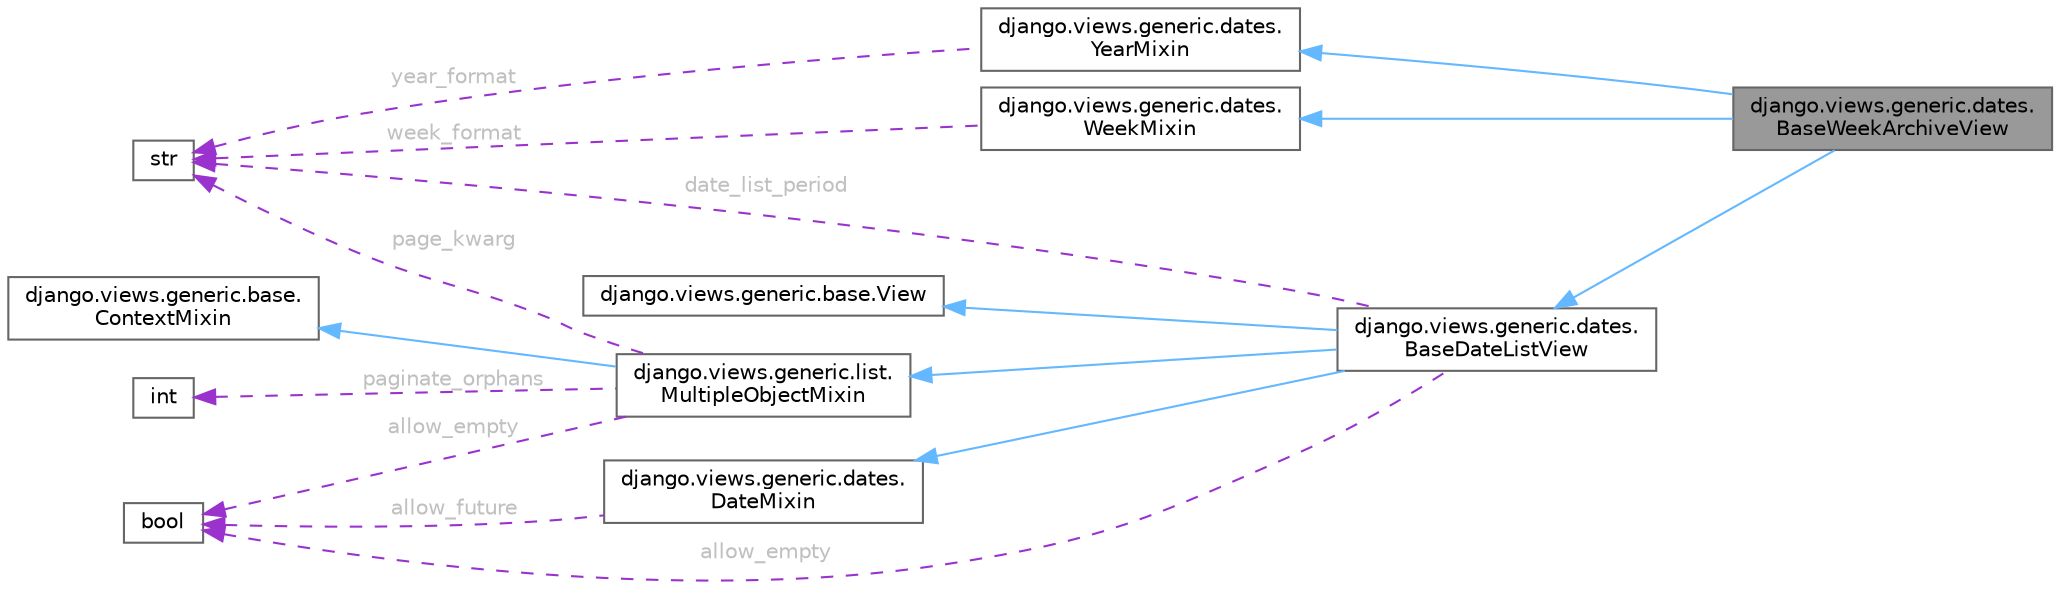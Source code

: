 digraph "django.views.generic.dates.BaseWeekArchiveView"
{
 // LATEX_PDF_SIZE
  bgcolor="transparent";
  edge [fontname=Helvetica,fontsize=10,labelfontname=Helvetica,labelfontsize=10];
  node [fontname=Helvetica,fontsize=10,shape=box,height=0.2,width=0.4];
  rankdir="LR";
  Node1 [id="Node000001",label="django.views.generic.dates.\lBaseWeekArchiveView",height=0.2,width=0.4,color="gray40", fillcolor="grey60", style="filled", fontcolor="black",tooltip=" "];
  Node2 -> Node1 [id="edge16_Node000001_Node000002",dir="back",color="steelblue1",style="solid",tooltip=" "];
  Node2 [id="Node000002",label="django.views.generic.dates.\lYearMixin",height=0.2,width=0.4,color="gray40", fillcolor="white", style="filled",URL="$classdjango_1_1views_1_1generic_1_1dates_1_1YearMixin.html",tooltip=" "];
  Node3 -> Node2 [id="edge17_Node000002_Node000003",dir="back",color="darkorchid3",style="dashed",tooltip=" ",label=" year_format",fontcolor="grey" ];
  Node3 [id="Node000003",label="str",height=0.2,width=0.4,color="gray40", fillcolor="white", style="filled",tooltip=" "];
  Node4 -> Node1 [id="edge18_Node000001_Node000004",dir="back",color="steelblue1",style="solid",tooltip=" "];
  Node4 [id="Node000004",label="django.views.generic.dates.\lWeekMixin",height=0.2,width=0.4,color="gray40", fillcolor="white", style="filled",URL="$classdjango_1_1views_1_1generic_1_1dates_1_1WeekMixin.html",tooltip=" "];
  Node3 -> Node4 [id="edge19_Node000004_Node000003",dir="back",color="darkorchid3",style="dashed",tooltip=" ",label=" week_format",fontcolor="grey" ];
  Node5 -> Node1 [id="edge20_Node000001_Node000005",dir="back",color="steelblue1",style="solid",tooltip=" "];
  Node5 [id="Node000005",label="django.views.generic.dates.\lBaseDateListView",height=0.2,width=0.4,color="gray40", fillcolor="white", style="filled",URL="$classdjango_1_1views_1_1generic_1_1dates_1_1BaseDateListView.html",tooltip=" "];
  Node6 -> Node5 [id="edge21_Node000005_Node000006",dir="back",color="steelblue1",style="solid",tooltip=" "];
  Node6 [id="Node000006",label="django.views.generic.list.\lMultipleObjectMixin",height=0.2,width=0.4,color="gray40", fillcolor="white", style="filled",URL="$classdjango_1_1views_1_1generic_1_1list_1_1MultipleObjectMixin.html",tooltip=" "];
  Node7 -> Node6 [id="edge22_Node000006_Node000007",dir="back",color="steelblue1",style="solid",tooltip=" "];
  Node7 [id="Node000007",label="django.views.generic.base.\lContextMixin",height=0.2,width=0.4,color="gray40", fillcolor="white", style="filled",URL="$classdjango_1_1views_1_1generic_1_1base_1_1ContextMixin.html",tooltip=" "];
  Node8 -> Node6 [id="edge23_Node000006_Node000008",dir="back",color="darkorchid3",style="dashed",tooltip=" ",label=" allow_empty",fontcolor="grey" ];
  Node8 [id="Node000008",label="bool",height=0.2,width=0.4,color="gray40", fillcolor="white", style="filled",tooltip=" "];
  Node9 -> Node6 [id="edge24_Node000006_Node000009",dir="back",color="darkorchid3",style="dashed",tooltip=" ",label=" paginate_orphans",fontcolor="grey" ];
  Node9 [id="Node000009",label="int",height=0.2,width=0.4,color="gray40", fillcolor="white", style="filled",tooltip=" "];
  Node3 -> Node6 [id="edge25_Node000006_Node000003",dir="back",color="darkorchid3",style="dashed",tooltip=" ",label=" page_kwarg",fontcolor="grey" ];
  Node10 -> Node5 [id="edge26_Node000005_Node000010",dir="back",color="steelblue1",style="solid",tooltip=" "];
  Node10 [id="Node000010",label="django.views.generic.dates.\lDateMixin",height=0.2,width=0.4,color="gray40", fillcolor="white", style="filled",URL="$classdjango_1_1views_1_1generic_1_1dates_1_1DateMixin.html",tooltip=" "];
  Node8 -> Node10 [id="edge27_Node000010_Node000008",dir="back",color="darkorchid3",style="dashed",tooltip=" ",label=" allow_future",fontcolor="grey" ];
  Node11 -> Node5 [id="edge28_Node000005_Node000011",dir="back",color="steelblue1",style="solid",tooltip=" "];
  Node11 [id="Node000011",label="django.views.generic.base.View",height=0.2,width=0.4,color="gray40", fillcolor="white", style="filled",URL="$classdjango_1_1views_1_1generic_1_1base_1_1View.html",tooltip=" "];
  Node8 -> Node5 [id="edge29_Node000005_Node000008",dir="back",color="darkorchid3",style="dashed",tooltip=" ",label=" allow_empty",fontcolor="grey" ];
  Node3 -> Node5 [id="edge30_Node000005_Node000003",dir="back",color="darkorchid3",style="dashed",tooltip=" ",label=" date_list_period",fontcolor="grey" ];
}
